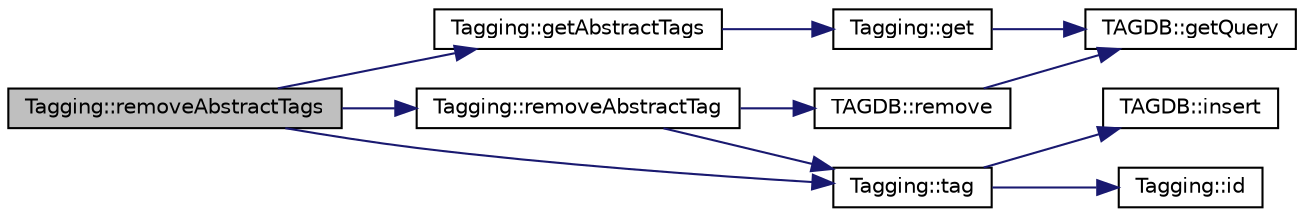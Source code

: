 digraph "Tagging::removeAbstractTags"
{
 // INTERACTIVE_SVG=YES
 // LATEX_PDF_SIZE
  edge [fontname="Helvetica",fontsize="10",labelfontname="Helvetica",labelfontsize="10"];
  node [fontname="Helvetica",fontsize="10",shape=record];
  rankdir="LR";
  Node203 [label="Tagging::removeAbstractTags",height=0.2,width=0.4,color="black", fillcolor="grey75", style="filled", fontcolor="black",tooltip=" "];
  Node203 -> Node204 [color="midnightblue",fontsize="10",style="solid",fontname="Helvetica"];
  Node204 [label="Tagging::getAbstractTags",height=0.2,width=0.4,color="black", fillcolor="white", style="filled",URL="$class_tagging.html#afdb3ddcdbef1330e7ade9fb4c929d9b0",tooltip=" "];
  Node204 -> Node205 [color="midnightblue",fontsize="10",style="solid",fontname="Helvetica"];
  Node205 [label="Tagging::get",height=0.2,width=0.4,color="black", fillcolor="white", style="filled",URL="$class_tagging.html#a31eafb22f7c6343f6a6e1a60c0b46d1b",tooltip=" "];
  Node205 -> Node206 [color="midnightblue",fontsize="10",style="solid",fontname="Helvetica"];
  Node206 [label="TAGDB::getQuery",height=0.2,width=0.4,color="black", fillcolor="white", style="filled",URL="$class_t_a_g_d_b.html#ae90d363ffa72013cdfe742c606888432",tooltip=" "];
  Node203 -> Node207 [color="midnightblue",fontsize="10",style="solid",fontname="Helvetica"];
  Node207 [label="Tagging::removeAbstractTag",height=0.2,width=0.4,color="black", fillcolor="white", style="filled",URL="$class_tagging.html#a38fdfb7dd0ce30980ad2260f76689aa0",tooltip=" "];
  Node207 -> Node208 [color="midnightblue",fontsize="10",style="solid",fontname="Helvetica"];
  Node208 [label="TAGDB::remove",height=0.2,width=0.4,color="black", fillcolor="white", style="filled",URL="$class_t_a_g_d_b.html#acd75bc483c7dd93361783aab9480d90e",tooltip=" "];
  Node208 -> Node206 [color="midnightblue",fontsize="10",style="solid",fontname="Helvetica"];
  Node207 -> Node209 [color="midnightblue",fontsize="10",style="solid",fontname="Helvetica"];
  Node209 [label="Tagging::tag",height=0.2,width=0.4,color="black", fillcolor="white", style="filled",URL="$class_tagging.html#a07318e6b117e0d35c9a7a1ad7c00d4d0",tooltip=" "];
  Node209 -> Node210 [color="midnightblue",fontsize="10",style="solid",fontname="Helvetica"];
  Node210 [label="TAGDB::insert",height=0.2,width=0.4,color="black", fillcolor="white", style="filled",URL="$class_t_a_g_d_b.html#a9e576bf7931cc64359ea1380fec51f9f",tooltip=" "];
  Node209 -> Node211 [color="midnightblue",fontsize="10",style="solid",fontname="Helvetica"];
  Node211 [label="Tagging::id",height=0.2,width=0.4,color="black", fillcolor="white", style="filled",URL="$class_tagging.html#a2b8eb93e771e3f7569420ce900d0e069",tooltip=" "];
  Node203 -> Node209 [color="midnightblue",fontsize="10",style="solid",fontname="Helvetica"];
}

